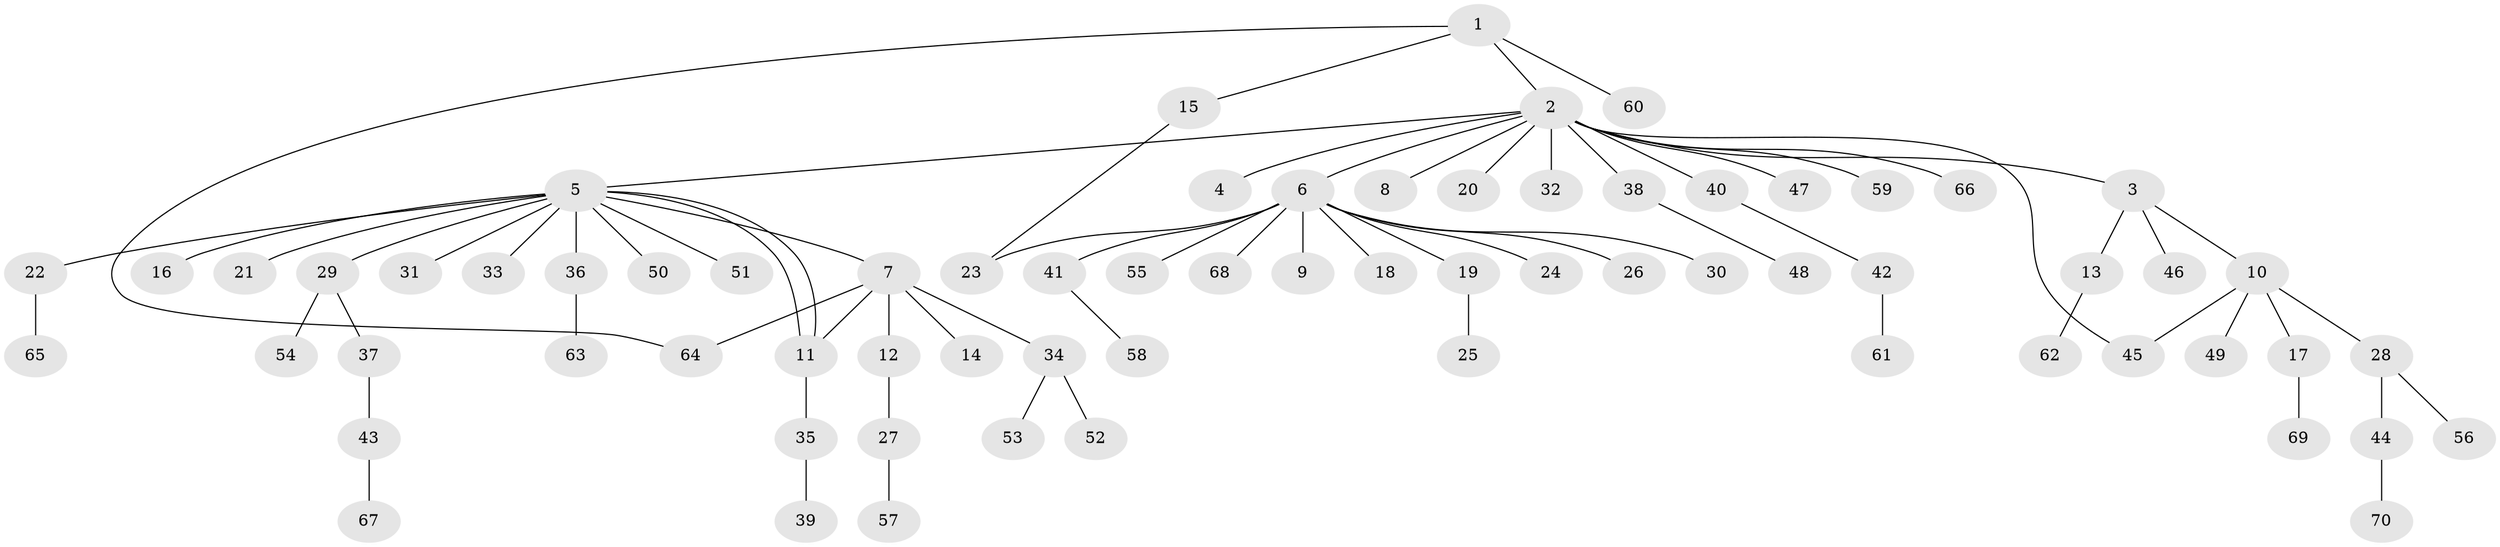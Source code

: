 // coarse degree distribution, {1: 0.782608695652174, 9: 0.043478260869565216, 7: 0.08695652173913043, 5: 0.043478260869565216, 2: 0.043478260869565216}
// Generated by graph-tools (version 1.1) at 2025/36/03/04/25 23:36:51]
// undirected, 70 vertices, 74 edges
graph export_dot {
  node [color=gray90,style=filled];
  1;
  2;
  3;
  4;
  5;
  6;
  7;
  8;
  9;
  10;
  11;
  12;
  13;
  14;
  15;
  16;
  17;
  18;
  19;
  20;
  21;
  22;
  23;
  24;
  25;
  26;
  27;
  28;
  29;
  30;
  31;
  32;
  33;
  34;
  35;
  36;
  37;
  38;
  39;
  40;
  41;
  42;
  43;
  44;
  45;
  46;
  47;
  48;
  49;
  50;
  51;
  52;
  53;
  54;
  55;
  56;
  57;
  58;
  59;
  60;
  61;
  62;
  63;
  64;
  65;
  66;
  67;
  68;
  69;
  70;
  1 -- 2;
  1 -- 15;
  1 -- 60;
  1 -- 64;
  2 -- 3;
  2 -- 4;
  2 -- 5;
  2 -- 6;
  2 -- 8;
  2 -- 20;
  2 -- 32;
  2 -- 38;
  2 -- 40;
  2 -- 45;
  2 -- 47;
  2 -- 59;
  2 -- 66;
  3 -- 10;
  3 -- 13;
  3 -- 46;
  5 -- 7;
  5 -- 11;
  5 -- 11;
  5 -- 16;
  5 -- 21;
  5 -- 22;
  5 -- 29;
  5 -- 31;
  5 -- 33;
  5 -- 36;
  5 -- 50;
  5 -- 51;
  6 -- 9;
  6 -- 18;
  6 -- 19;
  6 -- 23;
  6 -- 24;
  6 -- 26;
  6 -- 30;
  6 -- 41;
  6 -- 55;
  6 -- 68;
  7 -- 11;
  7 -- 12;
  7 -- 14;
  7 -- 34;
  7 -- 64;
  10 -- 17;
  10 -- 28;
  10 -- 45;
  10 -- 49;
  11 -- 35;
  12 -- 27;
  13 -- 62;
  15 -- 23;
  17 -- 69;
  19 -- 25;
  22 -- 65;
  27 -- 57;
  28 -- 44;
  28 -- 56;
  29 -- 37;
  29 -- 54;
  34 -- 52;
  34 -- 53;
  35 -- 39;
  36 -- 63;
  37 -- 43;
  38 -- 48;
  40 -- 42;
  41 -- 58;
  42 -- 61;
  43 -- 67;
  44 -- 70;
}
